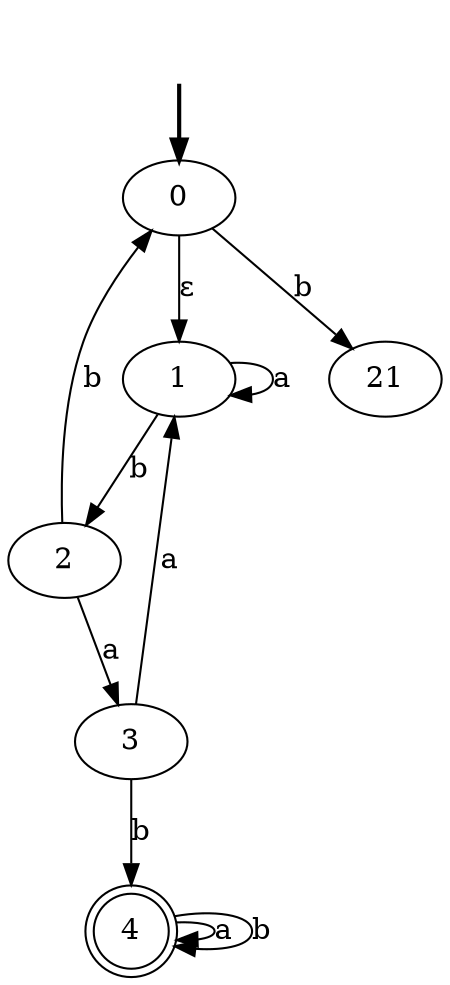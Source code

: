 digraph {
	fake [style=invisible]
	1
	4 [shape=doublecircle]
	2
	0 [root=true]
	3
	21
	fake -> 0 [style=bold]
	0 -> 1 [label="ε"]
	1 -> 1 [label=a]
	1 -> 2 [label=b]
	2 -> 3 [label=a]
	2 -> 0 [label=b]
	3 -> 1 [label=a]
	3 -> 4 [label=b]
	4 -> 4 [label=a]
	4 -> 4 [label=b]
	0 -> 21 [label=b]
}
